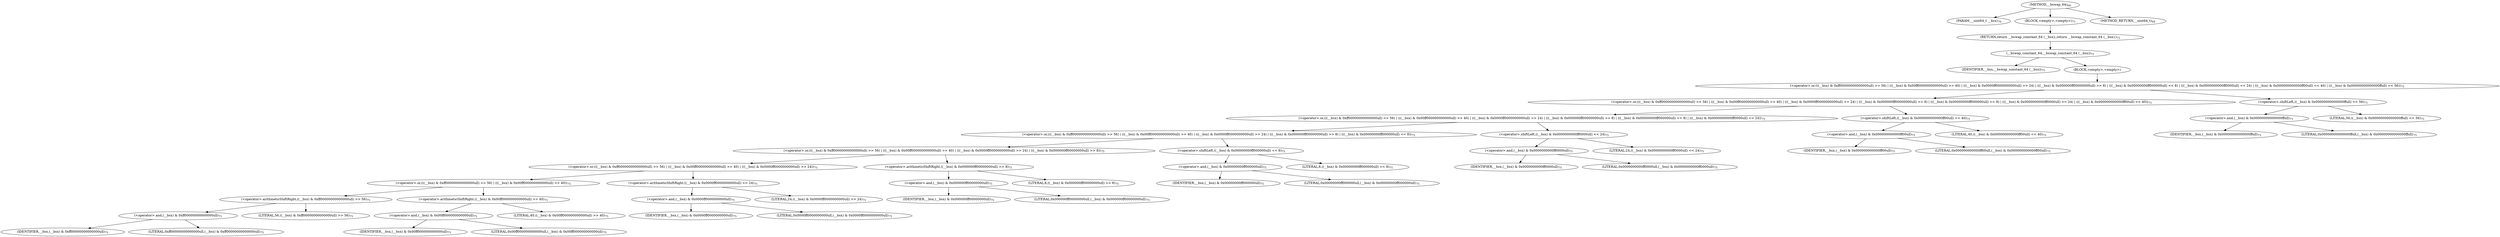 digraph "__bswap_64" {  
"4720" [label = <(METHOD,__bswap_64)<SUB>69</SUB>> ]
"4721" [label = <(PARAM,__uint64_t __bsx)<SUB>70</SUB>> ]
"4722" [label = <(BLOCK,&lt;empty&gt;,&lt;empty&gt;)<SUB>71</SUB>> ]
"4723" [label = <(RETURN,return __bswap_constant_64 (__bsx);,return __bswap_constant_64 (__bsx);)<SUB>75</SUB>> ]
"4724" [label = <(__bswap_constant_64,__bswap_constant_64 (__bsx))<SUB>75</SUB>> ]
"4725" [label = <(IDENTIFIER,__bsx,__bswap_constant_64 (__bsx))<SUB>75</SUB>> ]
"4726" [label = <(BLOCK,&lt;empty&gt;,&lt;empty&gt;)> ]
"4727" [label = <(&lt;operator&gt;.or,(((__bsx) &amp; 0xff00000000000000ull) &gt;&gt; 56) | (((__bsx) &amp; 0x00ff000000000000ull) &gt;&gt; 40) | (((__bsx) &amp; 0x0000ff0000000000ull) &gt;&gt; 24) | (((__bsx) &amp; 0x000000ff00000000ull) &gt;&gt; 8) | (((__bsx) &amp; 0x00000000ff000000ull) &lt;&lt; 8) | (((__bsx) &amp; 0x0000000000ff0000ull) &lt;&lt; 24) | (((__bsx) &amp; 0x000000000000ff00ull) &lt;&lt; 40) | (((__bsx) &amp; 0x00000000000000ffull) &lt;&lt; 56))<SUB>75</SUB>> ]
"4728" [label = <(&lt;operator&gt;.or,(((__bsx) &amp; 0xff00000000000000ull) &gt;&gt; 56) | (((__bsx) &amp; 0x00ff000000000000ull) &gt;&gt; 40) | (((__bsx) &amp; 0x0000ff0000000000ull) &gt;&gt; 24) | (((__bsx) &amp; 0x000000ff00000000ull) &gt;&gt; 8) | (((__bsx) &amp; 0x00000000ff000000ull) &lt;&lt; 8) | (((__bsx) &amp; 0x0000000000ff0000ull) &lt;&lt; 24) | (((__bsx) &amp; 0x000000000000ff00ull) &lt;&lt; 40))<SUB>75</SUB>> ]
"4729" [label = <(&lt;operator&gt;.or,(((__bsx) &amp; 0xff00000000000000ull) &gt;&gt; 56) | (((__bsx) &amp; 0x00ff000000000000ull) &gt;&gt; 40) | (((__bsx) &amp; 0x0000ff0000000000ull) &gt;&gt; 24) | (((__bsx) &amp; 0x000000ff00000000ull) &gt;&gt; 8) | (((__bsx) &amp; 0x00000000ff000000ull) &lt;&lt; 8) | (((__bsx) &amp; 0x0000000000ff0000ull) &lt;&lt; 24))<SUB>75</SUB>> ]
"4730" [label = <(&lt;operator&gt;.or,(((__bsx) &amp; 0xff00000000000000ull) &gt;&gt; 56) | (((__bsx) &amp; 0x00ff000000000000ull) &gt;&gt; 40) | (((__bsx) &amp; 0x0000ff0000000000ull) &gt;&gt; 24) | (((__bsx) &amp; 0x000000ff00000000ull) &gt;&gt; 8) | (((__bsx) &amp; 0x00000000ff000000ull) &lt;&lt; 8))<SUB>75</SUB>> ]
"4731" [label = <(&lt;operator&gt;.or,(((__bsx) &amp; 0xff00000000000000ull) &gt;&gt; 56) | (((__bsx) &amp; 0x00ff000000000000ull) &gt;&gt; 40) | (((__bsx) &amp; 0x0000ff0000000000ull) &gt;&gt; 24) | (((__bsx) &amp; 0x000000ff00000000ull) &gt;&gt; 8))<SUB>75</SUB>> ]
"4732" [label = <(&lt;operator&gt;.or,(((__bsx) &amp; 0xff00000000000000ull) &gt;&gt; 56) | (((__bsx) &amp; 0x00ff000000000000ull) &gt;&gt; 40) | (((__bsx) &amp; 0x0000ff0000000000ull) &gt;&gt; 24))<SUB>75</SUB>> ]
"4733" [label = <(&lt;operator&gt;.or,(((__bsx) &amp; 0xff00000000000000ull) &gt;&gt; 56) | (((__bsx) &amp; 0x00ff000000000000ull) &gt;&gt; 40))<SUB>75</SUB>> ]
"4734" [label = <(&lt;operator&gt;.arithmeticShiftRight,((__bsx) &amp; 0xff00000000000000ull) &gt;&gt; 56)<SUB>75</SUB>> ]
"4735" [label = <(&lt;operator&gt;.and,(__bsx) &amp; 0xff00000000000000ull)<SUB>75</SUB>> ]
"4736" [label = <(IDENTIFIER,__bsx,(__bsx) &amp; 0xff00000000000000ull)<SUB>75</SUB>> ]
"4737" [label = <(LITERAL,0xff00000000000000ull,(__bsx) &amp; 0xff00000000000000ull)<SUB>75</SUB>> ]
"4738" [label = <(LITERAL,56,((__bsx) &amp; 0xff00000000000000ull) &gt;&gt; 56)<SUB>75</SUB>> ]
"4739" [label = <(&lt;operator&gt;.arithmeticShiftRight,((__bsx) &amp; 0x00ff000000000000ull) &gt;&gt; 40)<SUB>75</SUB>> ]
"4740" [label = <(&lt;operator&gt;.and,(__bsx) &amp; 0x00ff000000000000ull)<SUB>75</SUB>> ]
"4741" [label = <(IDENTIFIER,__bsx,(__bsx) &amp; 0x00ff000000000000ull)<SUB>75</SUB>> ]
"4742" [label = <(LITERAL,0x00ff000000000000ull,(__bsx) &amp; 0x00ff000000000000ull)<SUB>75</SUB>> ]
"4743" [label = <(LITERAL,40,((__bsx) &amp; 0x00ff000000000000ull) &gt;&gt; 40)<SUB>75</SUB>> ]
"4744" [label = <(&lt;operator&gt;.arithmeticShiftRight,((__bsx) &amp; 0x0000ff0000000000ull) &gt;&gt; 24)<SUB>75</SUB>> ]
"4745" [label = <(&lt;operator&gt;.and,(__bsx) &amp; 0x0000ff0000000000ull)<SUB>75</SUB>> ]
"4746" [label = <(IDENTIFIER,__bsx,(__bsx) &amp; 0x0000ff0000000000ull)<SUB>75</SUB>> ]
"4747" [label = <(LITERAL,0x0000ff0000000000ull,(__bsx) &amp; 0x0000ff0000000000ull)<SUB>75</SUB>> ]
"4748" [label = <(LITERAL,24,((__bsx) &amp; 0x0000ff0000000000ull) &gt;&gt; 24)<SUB>75</SUB>> ]
"4749" [label = <(&lt;operator&gt;.arithmeticShiftRight,((__bsx) &amp; 0x000000ff00000000ull) &gt;&gt; 8)<SUB>75</SUB>> ]
"4750" [label = <(&lt;operator&gt;.and,(__bsx) &amp; 0x000000ff00000000ull)<SUB>75</SUB>> ]
"4751" [label = <(IDENTIFIER,__bsx,(__bsx) &amp; 0x000000ff00000000ull)<SUB>75</SUB>> ]
"4752" [label = <(LITERAL,0x000000ff00000000ull,(__bsx) &amp; 0x000000ff00000000ull)<SUB>75</SUB>> ]
"4753" [label = <(LITERAL,8,((__bsx) &amp; 0x000000ff00000000ull) &gt;&gt; 8)<SUB>75</SUB>> ]
"4754" [label = <(&lt;operator&gt;.shiftLeft,((__bsx) &amp; 0x00000000ff000000ull) &lt;&lt; 8)<SUB>75</SUB>> ]
"4755" [label = <(&lt;operator&gt;.and,(__bsx) &amp; 0x00000000ff000000ull)<SUB>75</SUB>> ]
"4756" [label = <(IDENTIFIER,__bsx,(__bsx) &amp; 0x00000000ff000000ull)<SUB>75</SUB>> ]
"4757" [label = <(LITERAL,0x00000000ff000000ull,(__bsx) &amp; 0x00000000ff000000ull)<SUB>75</SUB>> ]
"4758" [label = <(LITERAL,8,((__bsx) &amp; 0x00000000ff000000ull) &lt;&lt; 8)<SUB>75</SUB>> ]
"4759" [label = <(&lt;operator&gt;.shiftLeft,((__bsx) &amp; 0x0000000000ff0000ull) &lt;&lt; 24)<SUB>75</SUB>> ]
"4760" [label = <(&lt;operator&gt;.and,(__bsx) &amp; 0x0000000000ff0000ull)<SUB>75</SUB>> ]
"4761" [label = <(IDENTIFIER,__bsx,(__bsx) &amp; 0x0000000000ff0000ull)<SUB>75</SUB>> ]
"4762" [label = <(LITERAL,0x0000000000ff0000ull,(__bsx) &amp; 0x0000000000ff0000ull)<SUB>75</SUB>> ]
"4763" [label = <(LITERAL,24,((__bsx) &amp; 0x0000000000ff0000ull) &lt;&lt; 24)<SUB>75</SUB>> ]
"4764" [label = <(&lt;operator&gt;.shiftLeft,((__bsx) &amp; 0x000000000000ff00ull) &lt;&lt; 40)<SUB>75</SUB>> ]
"4765" [label = <(&lt;operator&gt;.and,(__bsx) &amp; 0x000000000000ff00ull)<SUB>75</SUB>> ]
"4766" [label = <(IDENTIFIER,__bsx,(__bsx) &amp; 0x000000000000ff00ull)<SUB>75</SUB>> ]
"4767" [label = <(LITERAL,0x000000000000ff00ull,(__bsx) &amp; 0x000000000000ff00ull)<SUB>75</SUB>> ]
"4768" [label = <(LITERAL,40,((__bsx) &amp; 0x000000000000ff00ull) &lt;&lt; 40)<SUB>75</SUB>> ]
"4769" [label = <(&lt;operator&gt;.shiftLeft,((__bsx) &amp; 0x00000000000000ffull) &lt;&lt; 56)<SUB>75</SUB>> ]
"4770" [label = <(&lt;operator&gt;.and,(__bsx) &amp; 0x00000000000000ffull)<SUB>75</SUB>> ]
"4771" [label = <(IDENTIFIER,__bsx,(__bsx) &amp; 0x00000000000000ffull)<SUB>75</SUB>> ]
"4772" [label = <(LITERAL,0x00000000000000ffull,(__bsx) &amp; 0x00000000000000ffull)<SUB>75</SUB>> ]
"4773" [label = <(LITERAL,56,((__bsx) &amp; 0x00000000000000ffull) &lt;&lt; 56)<SUB>75</SUB>> ]
"4774" [label = <(METHOD_RETURN,__uint64_t)<SUB>69</SUB>> ]
  "4720" -> "4721" 
  "4720" -> "4722" 
  "4720" -> "4774" 
  "4722" -> "4723" 
  "4723" -> "4724" 
  "4724" -> "4725" 
  "4724" -> "4726" 
  "4726" -> "4727" 
  "4727" -> "4728" 
  "4727" -> "4769" 
  "4728" -> "4729" 
  "4728" -> "4764" 
  "4729" -> "4730" 
  "4729" -> "4759" 
  "4730" -> "4731" 
  "4730" -> "4754" 
  "4731" -> "4732" 
  "4731" -> "4749" 
  "4732" -> "4733" 
  "4732" -> "4744" 
  "4733" -> "4734" 
  "4733" -> "4739" 
  "4734" -> "4735" 
  "4734" -> "4738" 
  "4735" -> "4736" 
  "4735" -> "4737" 
  "4739" -> "4740" 
  "4739" -> "4743" 
  "4740" -> "4741" 
  "4740" -> "4742" 
  "4744" -> "4745" 
  "4744" -> "4748" 
  "4745" -> "4746" 
  "4745" -> "4747" 
  "4749" -> "4750" 
  "4749" -> "4753" 
  "4750" -> "4751" 
  "4750" -> "4752" 
  "4754" -> "4755" 
  "4754" -> "4758" 
  "4755" -> "4756" 
  "4755" -> "4757" 
  "4759" -> "4760" 
  "4759" -> "4763" 
  "4760" -> "4761" 
  "4760" -> "4762" 
  "4764" -> "4765" 
  "4764" -> "4768" 
  "4765" -> "4766" 
  "4765" -> "4767" 
  "4769" -> "4770" 
  "4769" -> "4773" 
  "4770" -> "4771" 
  "4770" -> "4772" 
}
